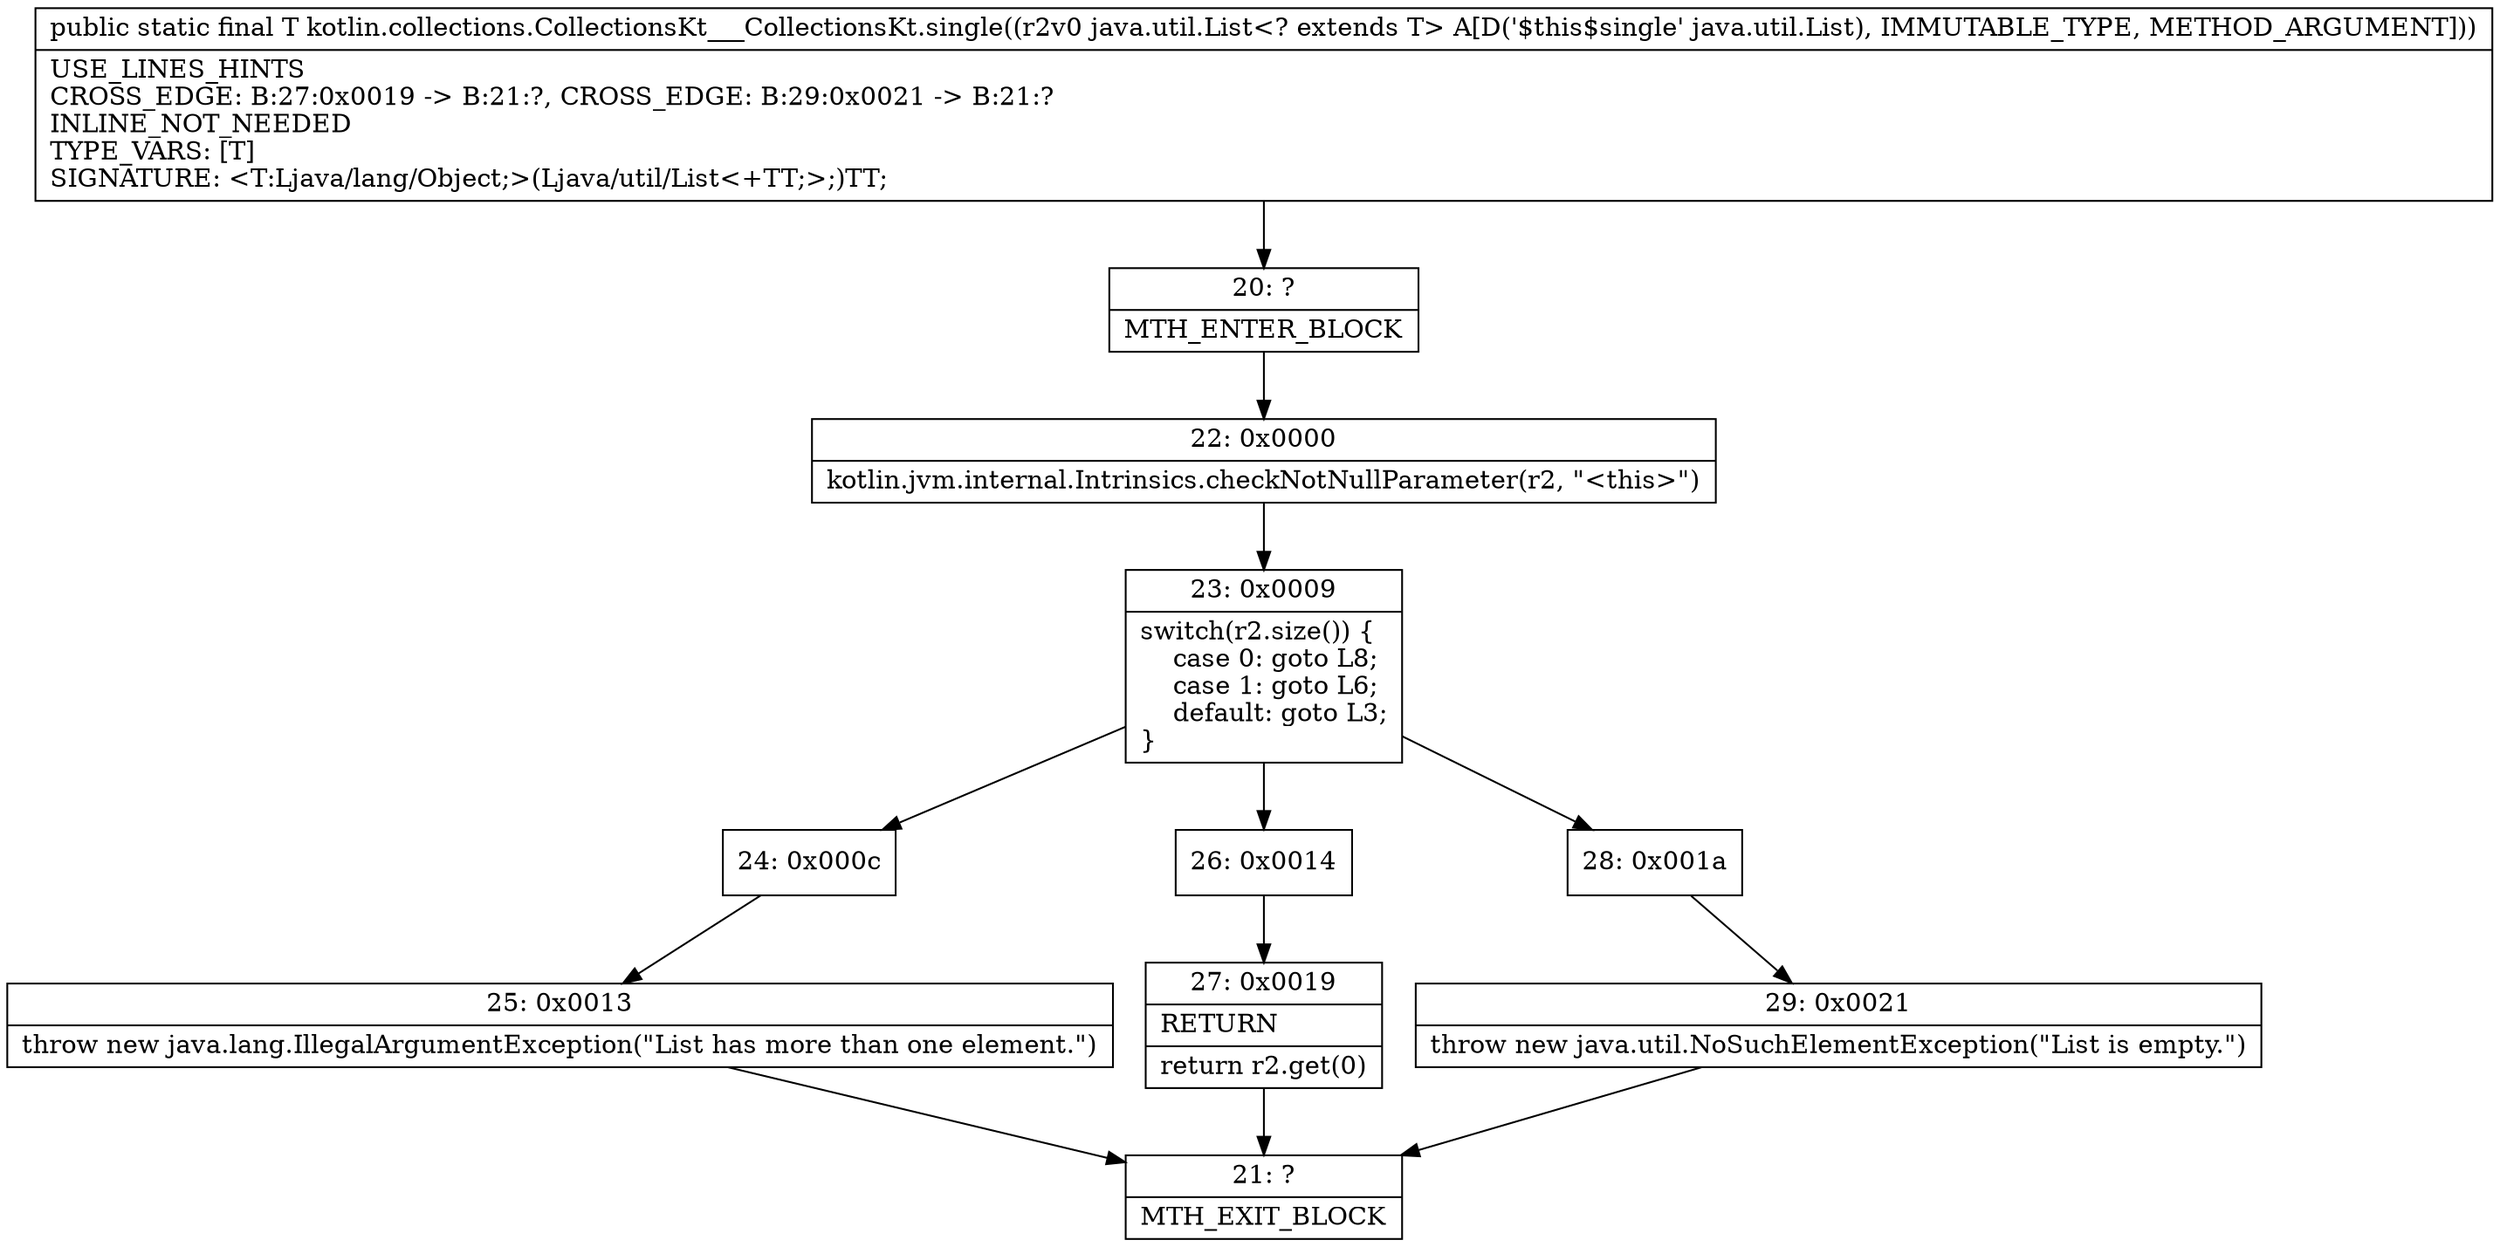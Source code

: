 digraph "CFG forkotlin.collections.CollectionsKt___CollectionsKt.single(Ljava\/util\/List;)Ljava\/lang\/Object;" {
Node_20 [shape=record,label="{20\:\ ?|MTH_ENTER_BLOCK\l}"];
Node_22 [shape=record,label="{22\:\ 0x0000|kotlin.jvm.internal.Intrinsics.checkNotNullParameter(r2, \"\<this\>\")\l}"];
Node_23 [shape=record,label="{23\:\ 0x0009|switch(r2.size()) \{\l    case 0: goto L8;\l    case 1: goto L6;\l    default: goto L3;\l\}\l}"];
Node_24 [shape=record,label="{24\:\ 0x000c}"];
Node_25 [shape=record,label="{25\:\ 0x0013|throw new java.lang.IllegalArgumentException(\"List has more than one element.\")\l}"];
Node_21 [shape=record,label="{21\:\ ?|MTH_EXIT_BLOCK\l}"];
Node_26 [shape=record,label="{26\:\ 0x0014}"];
Node_27 [shape=record,label="{27\:\ 0x0019|RETURN\l|return r2.get(0)\l}"];
Node_28 [shape=record,label="{28\:\ 0x001a}"];
Node_29 [shape=record,label="{29\:\ 0x0021|throw new java.util.NoSuchElementException(\"List is empty.\")\l}"];
MethodNode[shape=record,label="{public static final T kotlin.collections.CollectionsKt___CollectionsKt.single((r2v0 java.util.List\<? extends T\> A[D('$this$single' java.util.List), IMMUTABLE_TYPE, METHOD_ARGUMENT]))  | USE_LINES_HINTS\lCROSS_EDGE: B:27:0x0019 \-\> B:21:?, CROSS_EDGE: B:29:0x0021 \-\> B:21:?\lINLINE_NOT_NEEDED\lTYPE_VARS: [T]\lSIGNATURE: \<T:Ljava\/lang\/Object;\>(Ljava\/util\/List\<+TT;\>;)TT;\l}"];
MethodNode -> Node_20;Node_20 -> Node_22;
Node_22 -> Node_23;
Node_23 -> Node_24;
Node_23 -> Node_26;
Node_23 -> Node_28;
Node_24 -> Node_25;
Node_25 -> Node_21;
Node_26 -> Node_27;
Node_27 -> Node_21;
Node_28 -> Node_29;
Node_29 -> Node_21;
}

